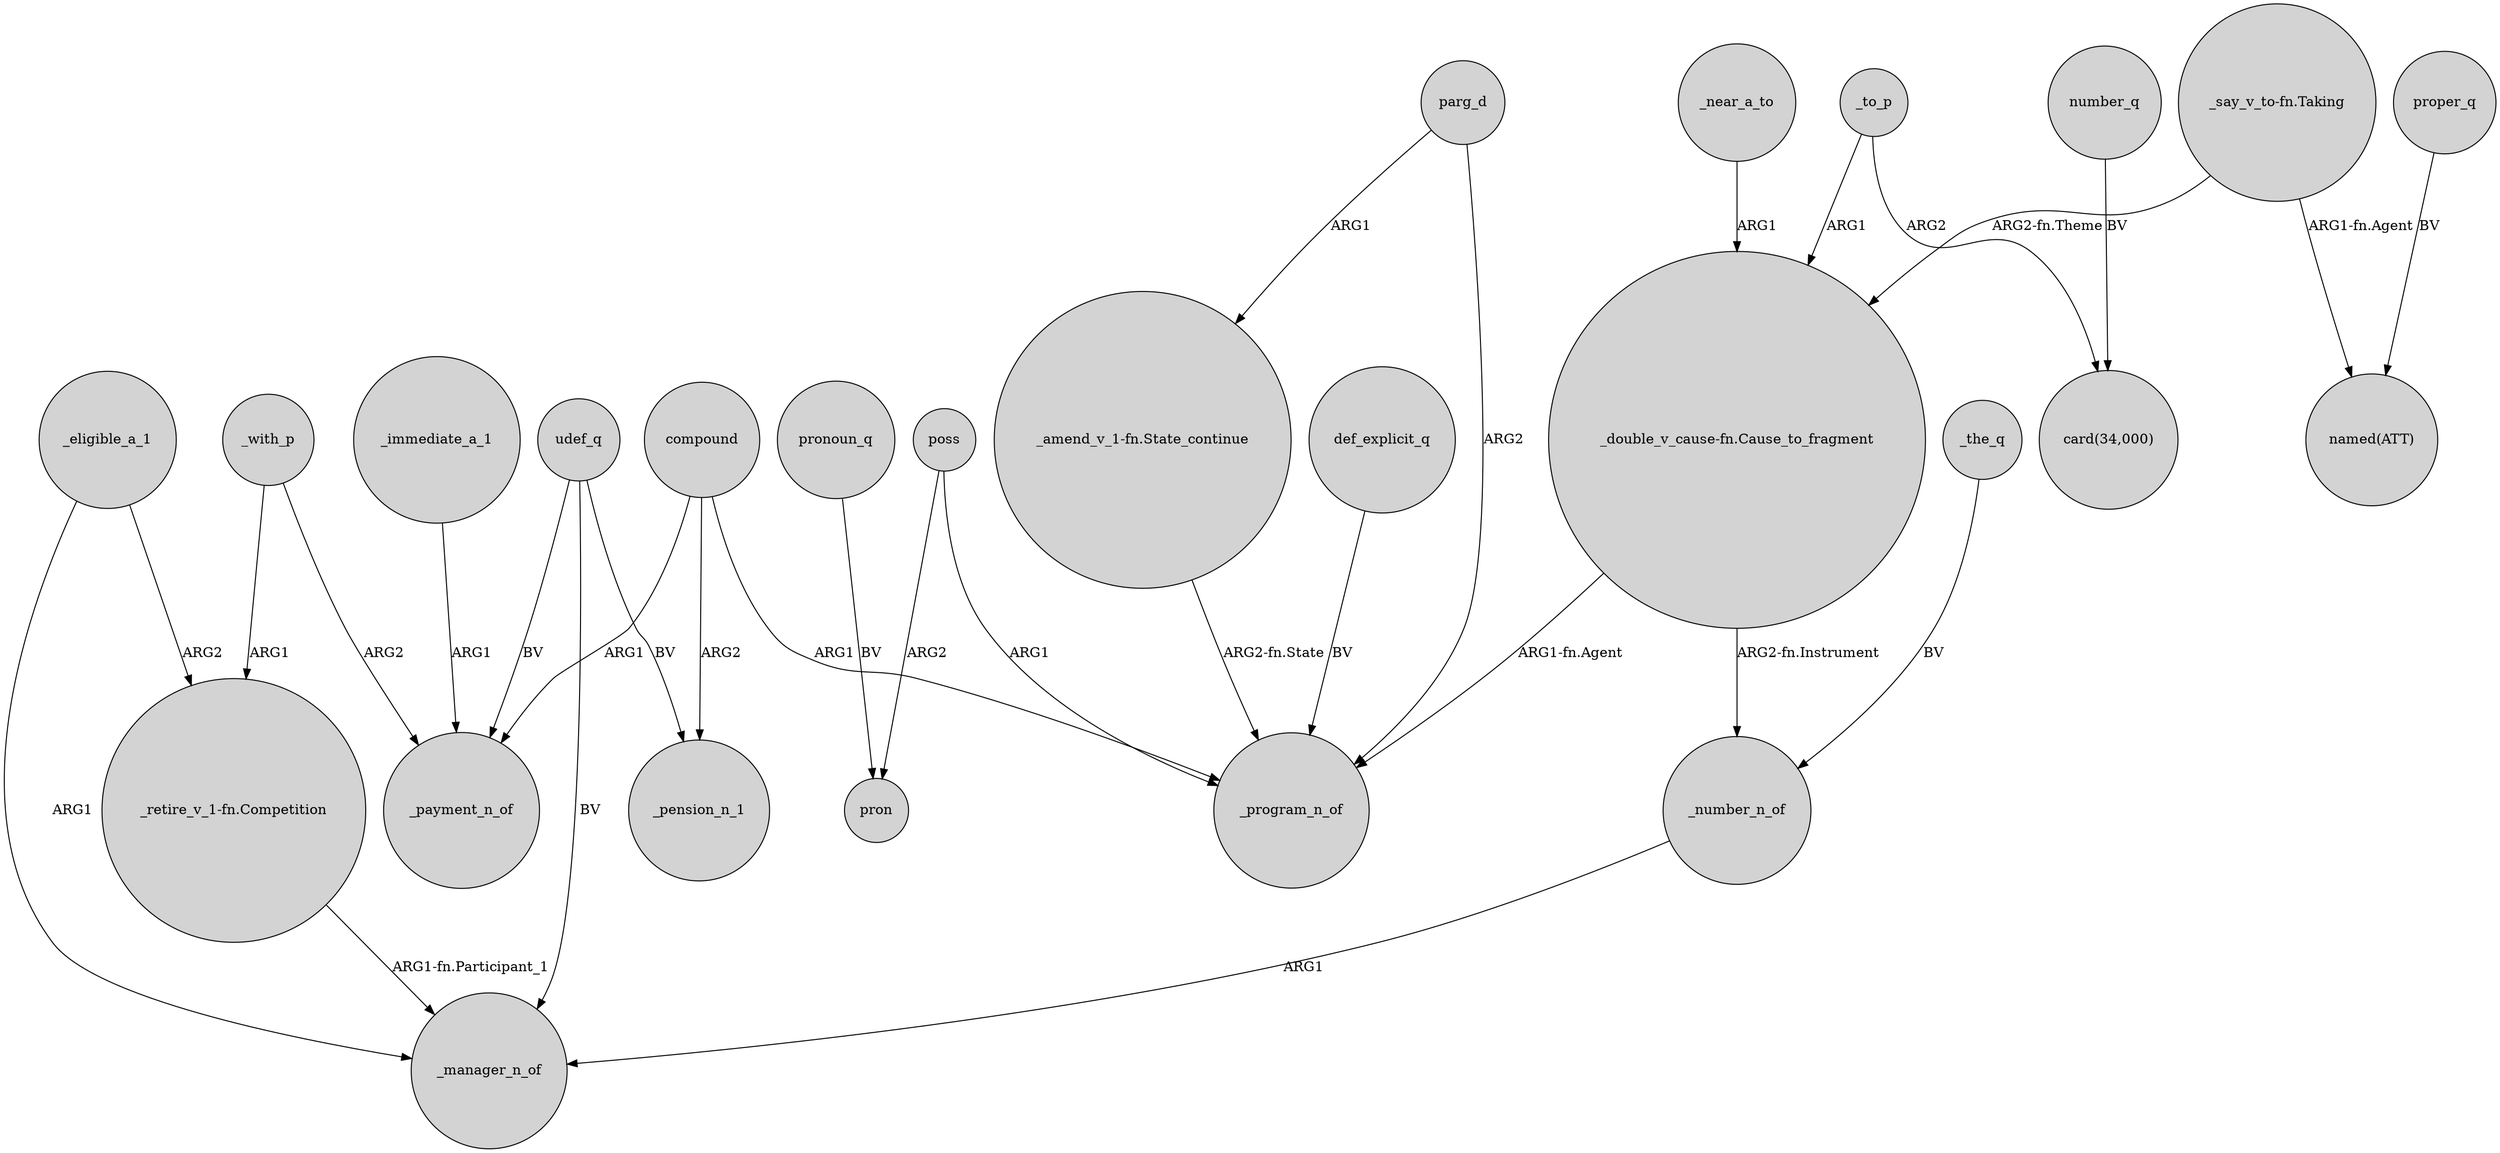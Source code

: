 digraph {
	node [shape=circle style=filled]
	_near_a_to -> "_double_v_cause-fn.Cause_to_fragment" [label=ARG1]
	proper_q -> "named(ATT)" [label=BV]
	_immediate_a_1 -> _payment_n_of [label=ARG1]
	_the_q -> _number_n_of [label=BV]
	_eligible_a_1 -> "_retire_v_1-fn.Competition" [label=ARG2]
	_with_p -> "_retire_v_1-fn.Competition" [label=ARG1]
	_to_p -> "card(34,000)" [label=ARG2]
	udef_q -> _manager_n_of [label=BV]
	"_say_v_to-fn.Taking" -> "named(ATT)" [label="ARG1-fn.Agent"]
	_with_p -> _payment_n_of [label=ARG2]
	_to_p -> "_double_v_cause-fn.Cause_to_fragment" [label=ARG1]
	"_double_v_cause-fn.Cause_to_fragment" -> _number_n_of [label="ARG2-fn.Instrument"]
	pronoun_q -> pron [label=BV]
	_eligible_a_1 -> _manager_n_of [label=ARG1]
	poss -> _program_n_of [label=ARG1]
	udef_q -> _pension_n_1 [label=BV]
	poss -> pron [label=ARG2]
	compound -> _program_n_of [label=ARG1]
	number_q -> "card(34,000)" [label=BV]
	"_double_v_cause-fn.Cause_to_fragment" -> _program_n_of [label="ARG1-fn.Agent"]
	parg_d -> "_amend_v_1-fn.State_continue" [label=ARG1]
	_number_n_of -> _manager_n_of [label=ARG1]
	"_say_v_to-fn.Taking" -> "_double_v_cause-fn.Cause_to_fragment" [label="ARG2-fn.Theme"]
	udef_q -> _payment_n_of [label=BV]
	def_explicit_q -> _program_n_of [label=BV]
	compound -> _pension_n_1 [label=ARG2]
	parg_d -> _program_n_of [label=ARG2]
	compound -> _payment_n_of [label=ARG1]
	"_amend_v_1-fn.State_continue" -> _program_n_of [label="ARG2-fn.State"]
	"_retire_v_1-fn.Competition" -> _manager_n_of [label="ARG1-fn.Participant_1"]
}
